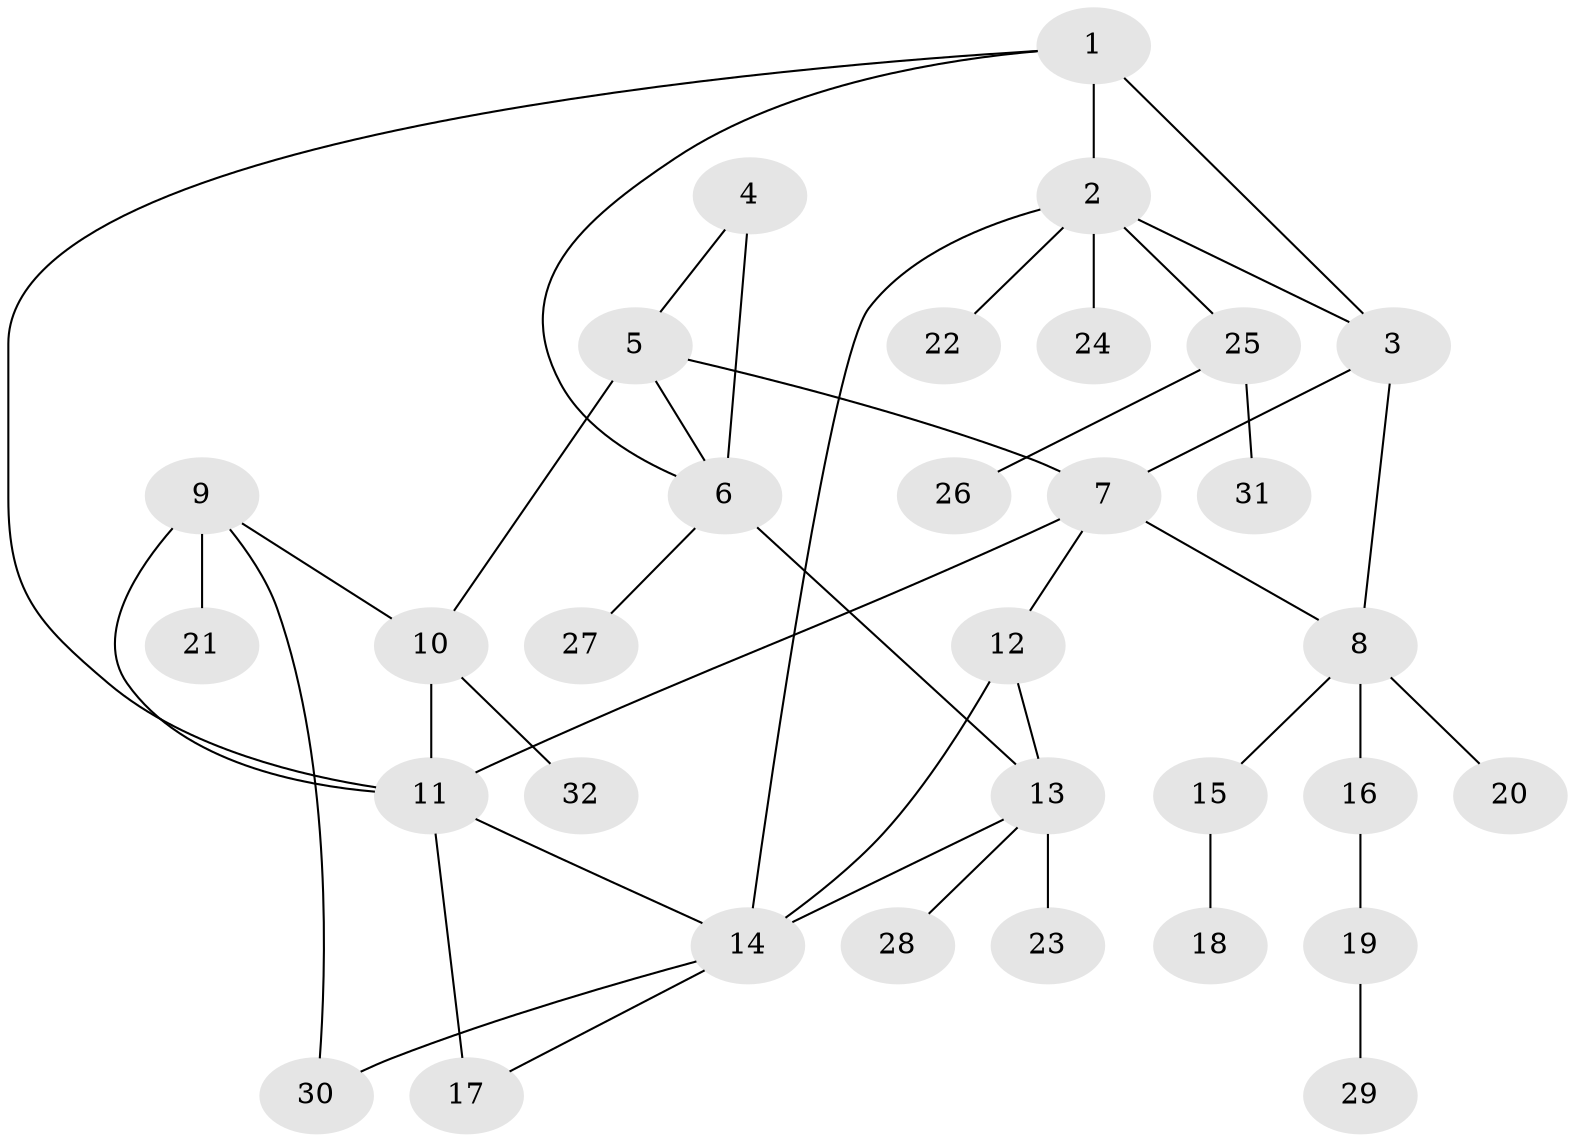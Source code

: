 // original degree distribution, {6: 0.08064516129032258, 7: 0.016129032258064516, 2: 0.12903225806451613, 5: 0.016129032258064516, 8: 0.06451612903225806, 3: 0.0967741935483871, 1: 0.5806451612903226, 4: 0.016129032258064516}
// Generated by graph-tools (version 1.1) at 2025/37/03/09/25 02:37:18]
// undirected, 32 vertices, 44 edges
graph export_dot {
graph [start="1"]
  node [color=gray90,style=filled];
  1;
  2;
  3;
  4;
  5;
  6;
  7;
  8;
  9;
  10;
  11;
  12;
  13;
  14;
  15;
  16;
  17;
  18;
  19;
  20;
  21;
  22;
  23;
  24;
  25;
  26;
  27;
  28;
  29;
  30;
  31;
  32;
  1 -- 2 [weight=1.0];
  1 -- 3 [weight=2.0];
  1 -- 6 [weight=1.0];
  1 -- 11 [weight=1.0];
  2 -- 3 [weight=1.0];
  2 -- 14 [weight=1.0];
  2 -- 22 [weight=1.0];
  2 -- 24 [weight=1.0];
  2 -- 25 [weight=1.0];
  3 -- 7 [weight=1.0];
  3 -- 8 [weight=1.0];
  4 -- 5 [weight=1.0];
  4 -- 6 [weight=3.0];
  5 -- 6 [weight=1.0];
  5 -- 7 [weight=1.0];
  5 -- 10 [weight=1.0];
  6 -- 13 [weight=1.0];
  6 -- 27 [weight=1.0];
  7 -- 8 [weight=1.0];
  7 -- 11 [weight=1.0];
  7 -- 12 [weight=1.0];
  8 -- 15 [weight=1.0];
  8 -- 16 [weight=1.0];
  8 -- 20 [weight=1.0];
  9 -- 10 [weight=1.0];
  9 -- 11 [weight=1.0];
  9 -- 21 [weight=2.0];
  9 -- 30 [weight=1.0];
  10 -- 11 [weight=1.0];
  10 -- 32 [weight=2.0];
  11 -- 14 [weight=1.0];
  11 -- 17 [weight=2.0];
  12 -- 13 [weight=1.0];
  12 -- 14 [weight=2.0];
  13 -- 14 [weight=1.0];
  13 -- 23 [weight=3.0];
  13 -- 28 [weight=1.0];
  14 -- 17 [weight=1.0];
  14 -- 30 [weight=1.0];
  15 -- 18 [weight=1.0];
  16 -- 19 [weight=1.0];
  19 -- 29 [weight=1.0];
  25 -- 26 [weight=1.0];
  25 -- 31 [weight=1.0];
}
